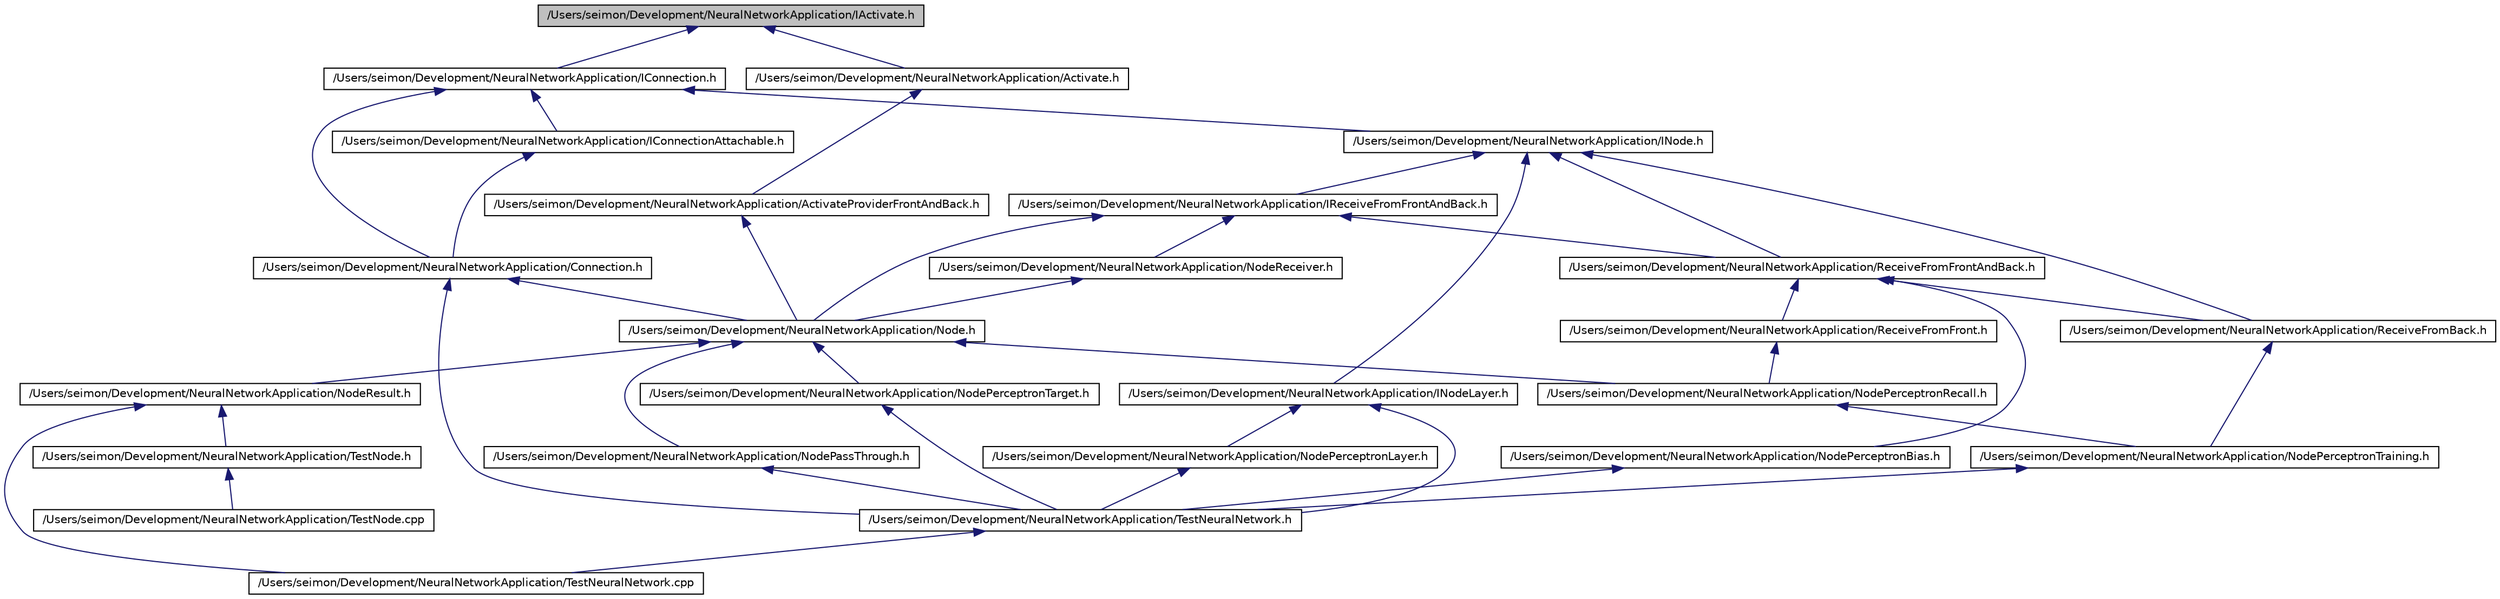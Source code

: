digraph G
{
  edge [fontname="Helvetica",fontsize="10",labelfontname="Helvetica",labelfontsize="10"];
  node [fontname="Helvetica",fontsize="10",shape=record];
  Node1 [label="/Users/seimon/Development/NeuralNetworkApplication/IActivate.h",height=0.2,width=0.4,color="black", fillcolor="grey75", style="filled" fontcolor="black"];
  Node1 -> Node2 [dir=back,color="midnightblue",fontsize="10",style="solid"];
  Node2 [label="/Users/seimon/Development/NeuralNetworkApplication/Activate.h",height=0.2,width=0.4,color="black", fillcolor="white", style="filled",URL="$_activate_8h.html"];
  Node2 -> Node3 [dir=back,color="midnightblue",fontsize="10",style="solid"];
  Node3 [label="/Users/seimon/Development/NeuralNetworkApplication/ActivateProviderFrontAndBack.h",height=0.2,width=0.4,color="black", fillcolor="white", style="filled",URL="$_activate_provider_front_and_back_8h.html"];
  Node3 -> Node4 [dir=back,color="midnightblue",fontsize="10",style="solid"];
  Node4 [label="/Users/seimon/Development/NeuralNetworkApplication/Node.h",height=0.2,width=0.4,color="black", fillcolor="white", style="filled",URL="$_node_8h.html"];
  Node4 -> Node5 [dir=back,color="midnightblue",fontsize="10",style="solid"];
  Node5 [label="/Users/seimon/Development/NeuralNetworkApplication/NodePassThrough.h",height=0.2,width=0.4,color="black", fillcolor="white", style="filled",URL="$_node_pass_through_8h.html"];
  Node5 -> Node6 [dir=back,color="midnightblue",fontsize="10",style="solid"];
  Node6 [label="/Users/seimon/Development/NeuralNetworkApplication/TestNeuralNetwork.h",height=0.2,width=0.4,color="black", fillcolor="white", style="filled",URL="$_test_neural_network_8h.html"];
  Node6 -> Node7 [dir=back,color="midnightblue",fontsize="10",style="solid"];
  Node7 [label="/Users/seimon/Development/NeuralNetworkApplication/TestNeuralNetwork.cpp",height=0.2,width=0.4,color="black", fillcolor="white", style="filled",URL="$_test_neural_network_8cpp.html"];
  Node4 -> Node8 [dir=back,color="midnightblue",fontsize="10",style="solid"];
  Node8 [label="/Users/seimon/Development/NeuralNetworkApplication/NodePerceptronRecall.h",height=0.2,width=0.4,color="black", fillcolor="white", style="filled",URL="$_node_perceptron_recall_8h.html"];
  Node8 -> Node9 [dir=back,color="midnightblue",fontsize="10",style="solid"];
  Node9 [label="/Users/seimon/Development/NeuralNetworkApplication/NodePerceptronTraining.h",height=0.2,width=0.4,color="black", fillcolor="white", style="filled",URL="$_node_perceptron_training_8h.html"];
  Node9 -> Node6 [dir=back,color="midnightblue",fontsize="10",style="solid"];
  Node4 -> Node10 [dir=back,color="midnightblue",fontsize="10",style="solid"];
  Node10 [label="/Users/seimon/Development/NeuralNetworkApplication/NodePerceptronTarget.h",height=0.2,width=0.4,color="black", fillcolor="white", style="filled",URL="$_node_perceptron_target_8h.html"];
  Node10 -> Node6 [dir=back,color="midnightblue",fontsize="10",style="solid"];
  Node4 -> Node11 [dir=back,color="midnightblue",fontsize="10",style="solid"];
  Node11 [label="/Users/seimon/Development/NeuralNetworkApplication/NodeResult.h",height=0.2,width=0.4,color="black", fillcolor="white", style="filled",URL="$_node_result_8h.html"];
  Node11 -> Node7 [dir=back,color="midnightblue",fontsize="10",style="solid"];
  Node11 -> Node12 [dir=back,color="midnightblue",fontsize="10",style="solid"];
  Node12 [label="/Users/seimon/Development/NeuralNetworkApplication/TestNode.h",height=0.2,width=0.4,color="black", fillcolor="white", style="filled",URL="$_test_node_8h.html"];
  Node12 -> Node13 [dir=back,color="midnightblue",fontsize="10",style="solid"];
  Node13 [label="/Users/seimon/Development/NeuralNetworkApplication/TestNode.cpp",height=0.2,width=0.4,color="black", fillcolor="white", style="filled",URL="$_test_node_8cpp.html"];
  Node1 -> Node14 [dir=back,color="midnightblue",fontsize="10",style="solid"];
  Node14 [label="/Users/seimon/Development/NeuralNetworkApplication/IConnection.h",height=0.2,width=0.4,color="black", fillcolor="white", style="filled",URL="$_i_connection_8h.html"];
  Node14 -> Node15 [dir=back,color="midnightblue",fontsize="10",style="solid"];
  Node15 [label="/Users/seimon/Development/NeuralNetworkApplication/Connection.h",height=0.2,width=0.4,color="black", fillcolor="white", style="filled",URL="$_connection_8h.html"];
  Node15 -> Node4 [dir=back,color="midnightblue",fontsize="10",style="solid"];
  Node15 -> Node6 [dir=back,color="midnightblue",fontsize="10",style="solid"];
  Node14 -> Node16 [dir=back,color="midnightblue",fontsize="10",style="solid"];
  Node16 [label="/Users/seimon/Development/NeuralNetworkApplication/IConnectionAttachable.h",height=0.2,width=0.4,color="black", fillcolor="white", style="filled",URL="$_i_connection_attachable_8h.html"];
  Node16 -> Node15 [dir=back,color="midnightblue",fontsize="10",style="solid"];
  Node14 -> Node17 [dir=back,color="midnightblue",fontsize="10",style="solid"];
  Node17 [label="/Users/seimon/Development/NeuralNetworkApplication/INode.h",height=0.2,width=0.4,color="black", fillcolor="white", style="filled",URL="$_i_node_8h.html"];
  Node17 -> Node18 [dir=back,color="midnightblue",fontsize="10",style="solid"];
  Node18 [label="/Users/seimon/Development/NeuralNetworkApplication/INodeLayer.h",height=0.2,width=0.4,color="black", fillcolor="white", style="filled",URL="$_i_node_layer_8h.html"];
  Node18 -> Node19 [dir=back,color="midnightblue",fontsize="10",style="solid"];
  Node19 [label="/Users/seimon/Development/NeuralNetworkApplication/NodePerceptronLayer.h",height=0.2,width=0.4,color="black", fillcolor="white", style="filled",URL="$_node_perceptron_layer_8h.html"];
  Node19 -> Node6 [dir=back,color="midnightblue",fontsize="10",style="solid"];
  Node18 -> Node6 [dir=back,color="midnightblue",fontsize="10",style="solid"];
  Node17 -> Node20 [dir=back,color="midnightblue",fontsize="10",style="solid"];
  Node20 [label="/Users/seimon/Development/NeuralNetworkApplication/IReceiveFromFrontAndBack.h",height=0.2,width=0.4,color="black", fillcolor="white", style="filled",URL="$_i_receive_from_front_and_back_8h.html"];
  Node20 -> Node4 [dir=back,color="midnightblue",fontsize="10",style="solid"];
  Node20 -> Node21 [dir=back,color="midnightblue",fontsize="10",style="solid"];
  Node21 [label="/Users/seimon/Development/NeuralNetworkApplication/NodeReceiver.h",height=0.2,width=0.4,color="black", fillcolor="white", style="filled",URL="$_node_receiver_8h.html"];
  Node21 -> Node4 [dir=back,color="midnightblue",fontsize="10",style="solid"];
  Node20 -> Node22 [dir=back,color="midnightblue",fontsize="10",style="solid"];
  Node22 [label="/Users/seimon/Development/NeuralNetworkApplication/ReceiveFromFrontAndBack.h",height=0.2,width=0.4,color="black", fillcolor="white", style="filled",URL="$_receive_from_front_and_back_8h.html"];
  Node22 -> Node23 [dir=back,color="midnightblue",fontsize="10",style="solid"];
  Node23 [label="/Users/seimon/Development/NeuralNetworkApplication/NodePerceptronBias.h",height=0.2,width=0.4,color="black", fillcolor="white", style="filled",URL="$_node_perceptron_bias_8h.html"];
  Node23 -> Node6 [dir=back,color="midnightblue",fontsize="10",style="solid"];
  Node22 -> Node24 [dir=back,color="midnightblue",fontsize="10",style="solid"];
  Node24 [label="/Users/seimon/Development/NeuralNetworkApplication/ReceiveFromFront.h",height=0.2,width=0.4,color="black", fillcolor="white", style="filled",URL="$_receive_from_front_8h.html"];
  Node24 -> Node8 [dir=back,color="midnightblue",fontsize="10",style="solid"];
  Node22 -> Node25 [dir=back,color="midnightblue",fontsize="10",style="solid"];
  Node25 [label="/Users/seimon/Development/NeuralNetworkApplication/ReceiveFromBack.h",height=0.2,width=0.4,color="black", fillcolor="white", style="filled",URL="$_receive_from_back_8h.html"];
  Node25 -> Node9 [dir=back,color="midnightblue",fontsize="10",style="solid"];
  Node17 -> Node22 [dir=back,color="midnightblue",fontsize="10",style="solid"];
  Node17 -> Node25 [dir=back,color="midnightblue",fontsize="10",style="solid"];
}

